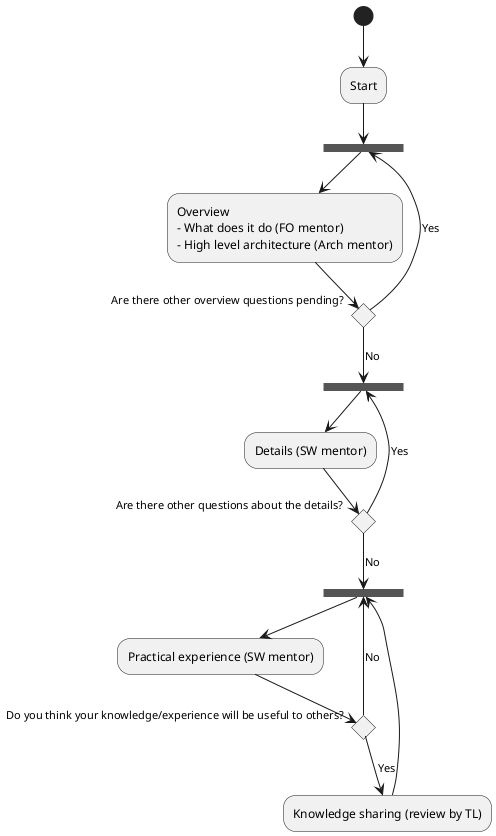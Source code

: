 	
@startuml
(*) --> "Start"
--> ==PreOverview===
--> "Overview
- What does it do (FO mentor)
- High level architecture (Arch mentor)" as C1

if "Are there other overview questions pending?" then
  -->[Yes] ==PreOverview===
else
  -->[No] ==PreDetails===
endif

--> "Details (SW mentor)" as C2
if "Are there other questions about the details?" then
  -->[Yes] ==PreDetails===
else
  -->[No] ==PrePractical===
endif

--> "Practical experience (SW mentor)" as C3
if "Do you think your knowledge/experience will be useful to others?" then
  -->[Yes] "Knowledge sharing (review by TL)" as C4
  --> ==PrePractical===
else
  --> [No] ==PrePractical===
endif

@enduml
